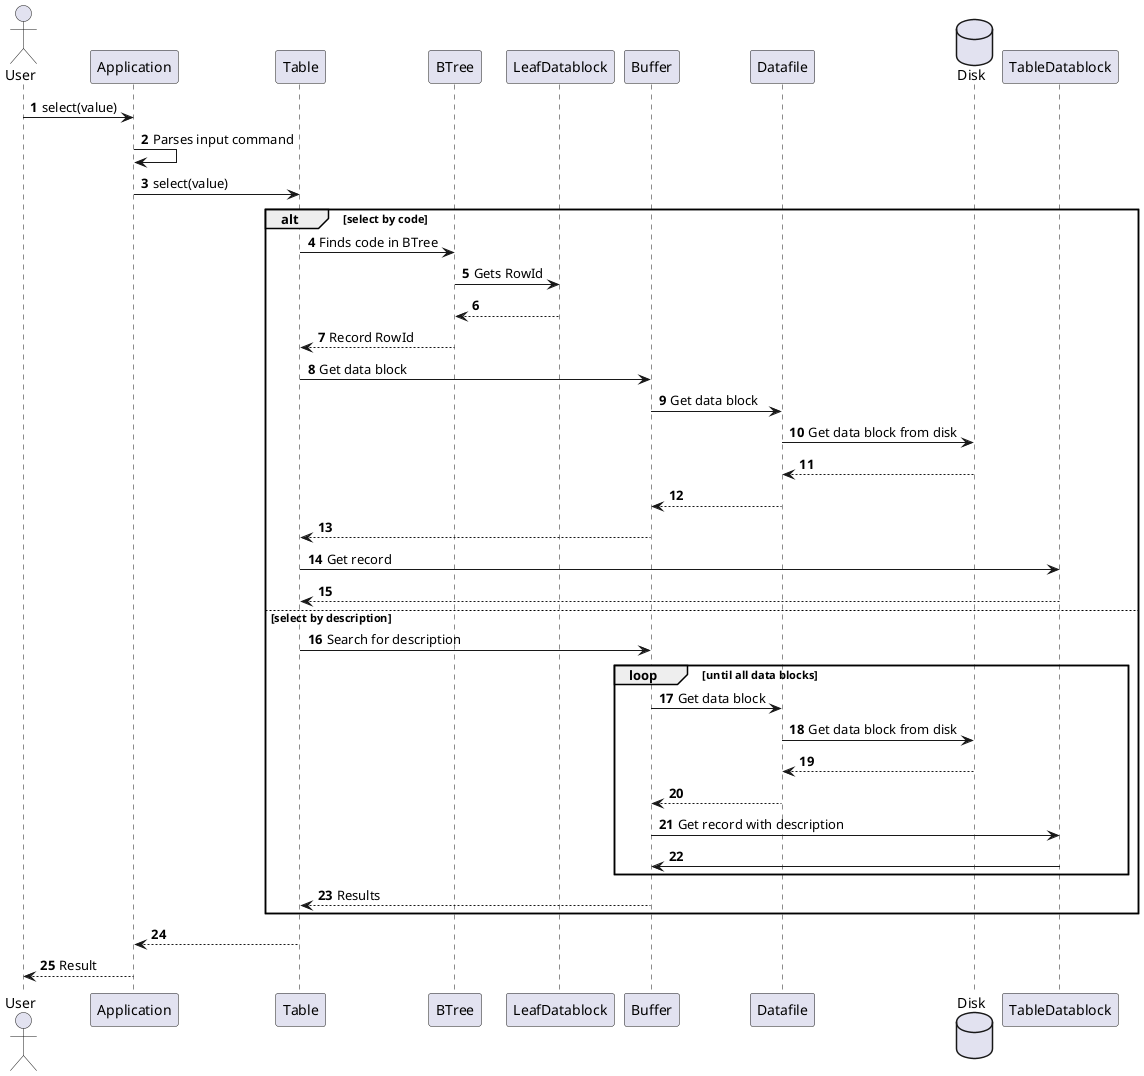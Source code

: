 @startuml
autonumber
actor User

User -> Application : select(value)
Application -> Application : Parses input command
Application -> Table : select(value)
alt select by code
  Table -> BTree : Finds code in BTree
  BTree -> LeafDatablock : Gets RowId
  LeafDatablock --> BTree
  BTree --> Table : Record RowId
  Table -> Buffer : Get data block
  Buffer -> Datafile : Get data block
  database Disk
  Datafile -> Disk : Get data block from disk
  Disk --> Datafile
  Datafile --> Buffer
  Buffer --> Table
  Table -> TableDatablock : Get record
  TableDatablock --> Table
else select by description
  Table -> Buffer : Search for description
  loop until all data blocks
    Buffer -> Datafile : Get data block
    Datafile -> Disk : Get data block from disk
    Disk --> Datafile
    Datafile --> Buffer
    Buffer -> TableDatablock : Get record with description
    TableDatablock -> Buffer
  end
  Buffer --> Table : Results
end
Table --> Application
Application --> User : Result
@enduml
